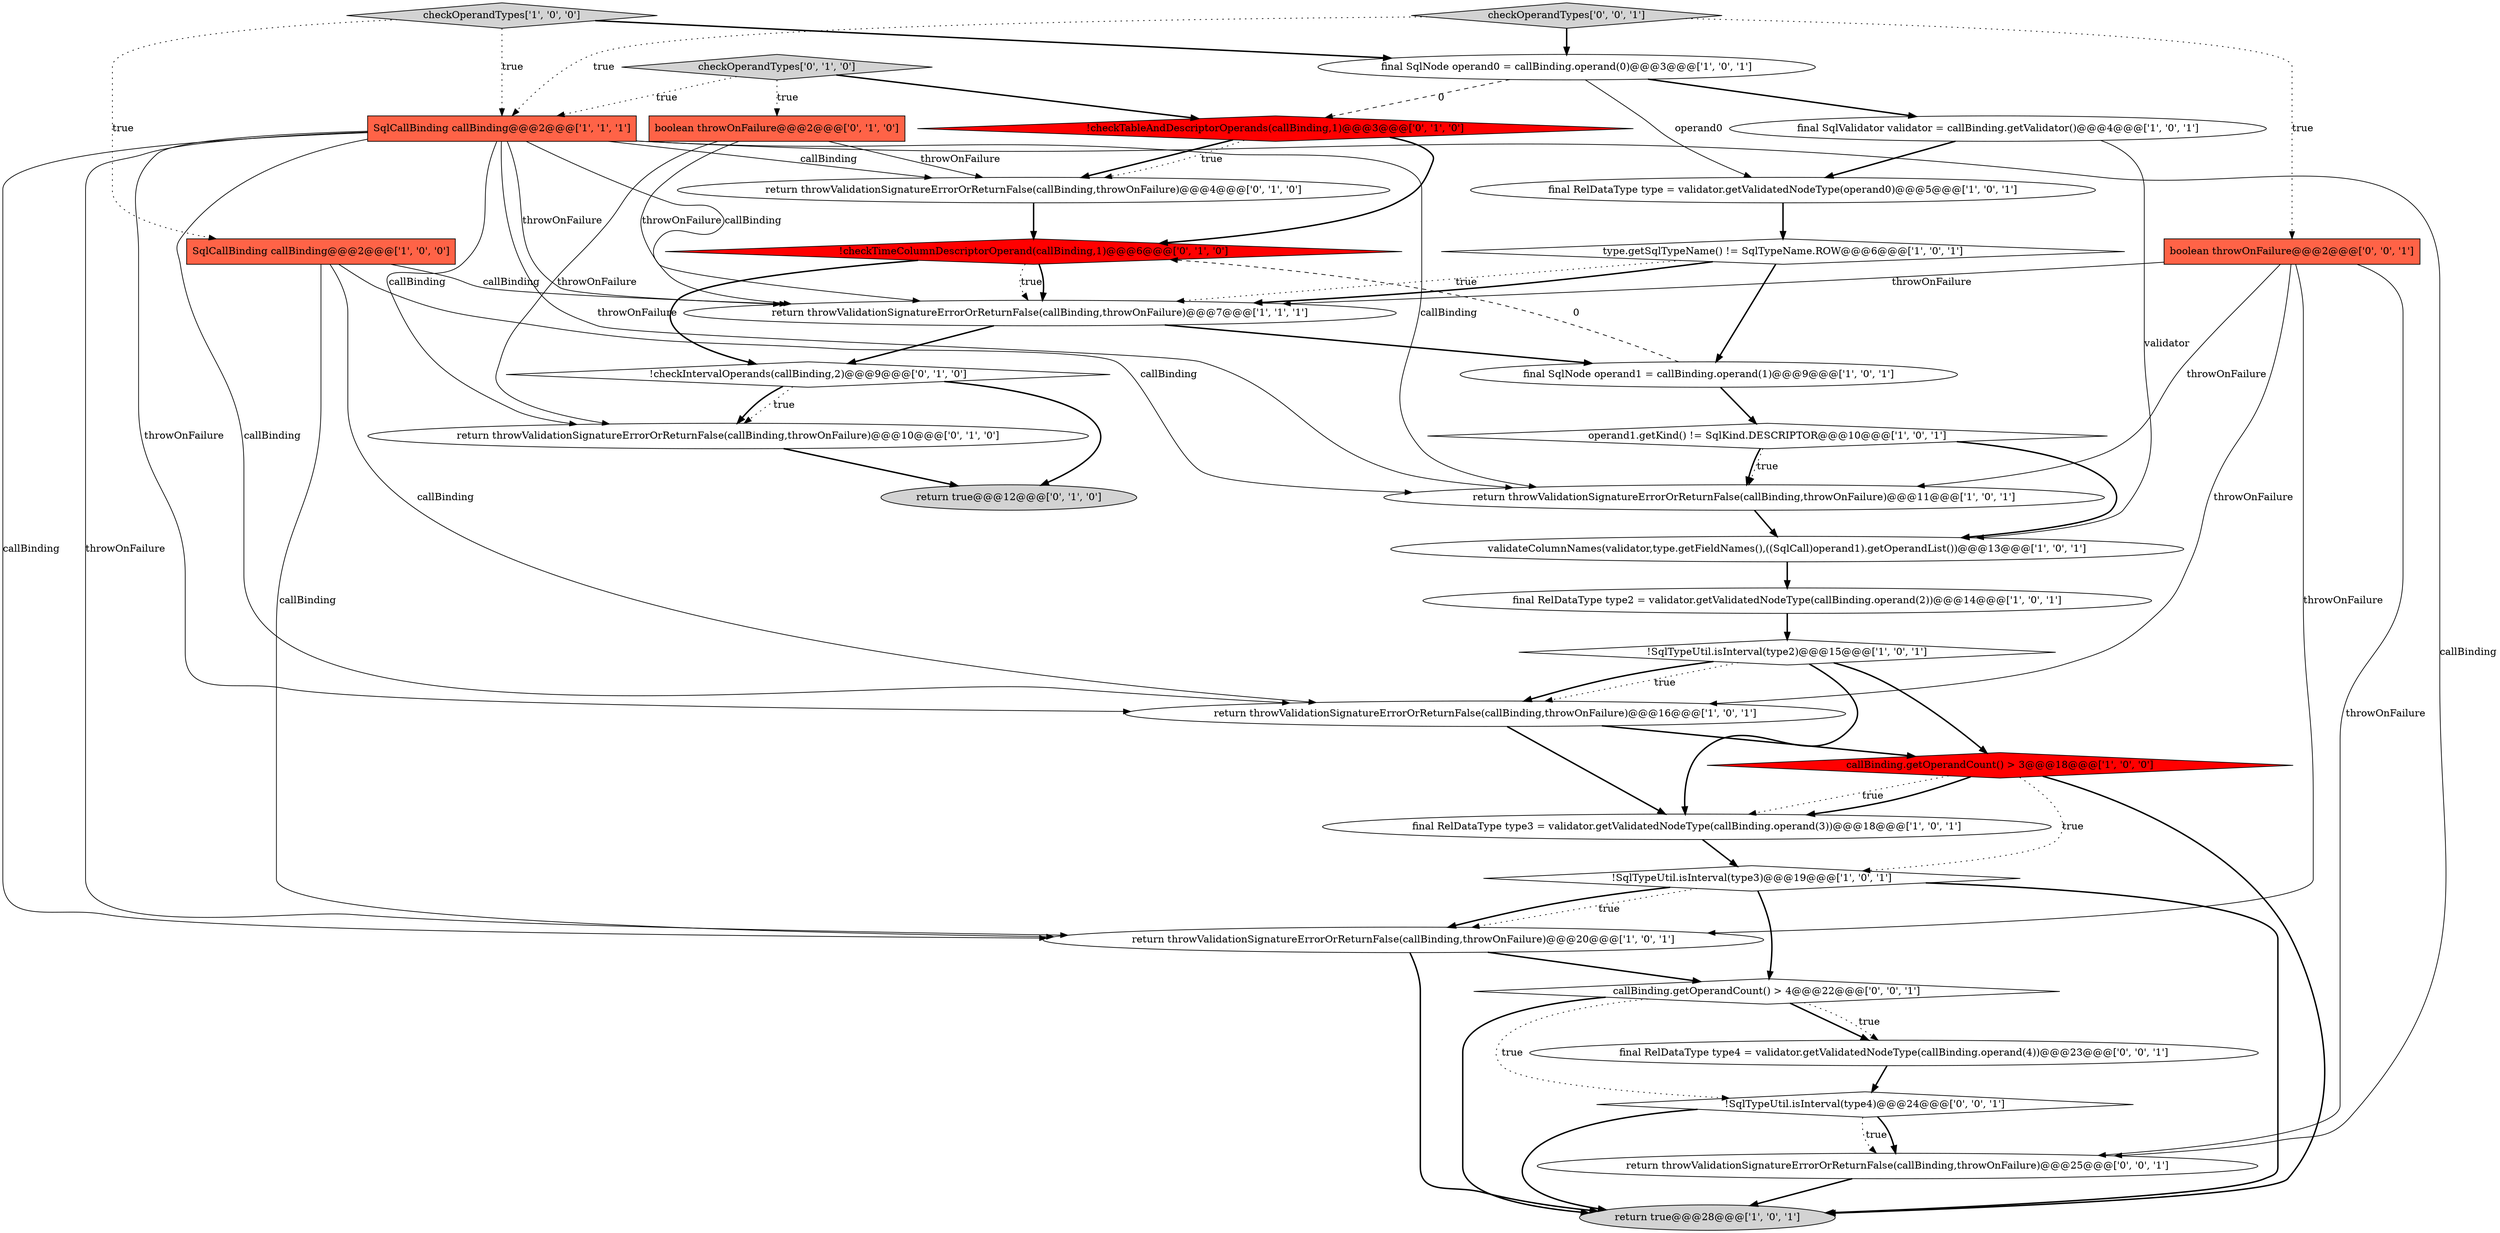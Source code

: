 digraph {
21 [style = filled, label = "!checkTimeColumnDescriptorOperand(callBinding,1)@@@6@@@['0', '1', '0']", fillcolor = red, shape = diamond image = "AAA1AAABBB2BBB"];
12 [style = filled, label = "checkOperandTypes['1', '0', '0']", fillcolor = lightgray, shape = diamond image = "AAA0AAABBB1BBB"];
28 [style = filled, label = "checkOperandTypes['0', '0', '1']", fillcolor = lightgray, shape = diamond image = "AAA0AAABBB3BBB"];
30 [style = filled, label = "callBinding.getOperandCount() > 4@@@22@@@['0', '0', '1']", fillcolor = white, shape = diamond image = "AAA0AAABBB3BBB"];
13 [style = filled, label = "final SqlNode operand0 = callBinding.operand(0)@@@3@@@['1', '0', '1']", fillcolor = white, shape = ellipse image = "AAA0AAABBB1BBB"];
19 [style = filled, label = "type.getSqlTypeName() != SqlTypeName.ROW@@@6@@@['1', '0', '1']", fillcolor = white, shape = diamond image = "AAA0AAABBB1BBB"];
9 [style = filled, label = "return throwValidationSignatureErrorOrReturnFalse(callBinding,throwOnFailure)@@@20@@@['1', '0', '1']", fillcolor = white, shape = ellipse image = "AAA0AAABBB1BBB"];
22 [style = filled, label = "boolean throwOnFailure@@@2@@@['0', '1', '0']", fillcolor = tomato, shape = box image = "AAA0AAABBB2BBB"];
10 [style = filled, label = "final RelDataType type2 = validator.getValidatedNodeType(callBinding.operand(2))@@@14@@@['1', '0', '1']", fillcolor = white, shape = ellipse image = "AAA0AAABBB1BBB"];
4 [style = filled, label = "return throwValidationSignatureErrorOrReturnFalse(callBinding,throwOnFailure)@@@11@@@['1', '0', '1']", fillcolor = white, shape = ellipse image = "AAA0AAABBB1BBB"];
29 [style = filled, label = "final RelDataType type4 = validator.getValidatedNodeType(callBinding.operand(4))@@@23@@@['0', '0', '1']", fillcolor = white, shape = ellipse image = "AAA0AAABBB3BBB"];
24 [style = filled, label = "!checkTableAndDescriptorOperands(callBinding,1)@@@3@@@['0', '1', '0']", fillcolor = red, shape = diamond image = "AAA1AAABBB2BBB"];
6 [style = filled, label = "!SqlTypeUtil.isInterval(type3)@@@19@@@['1', '0', '1']", fillcolor = white, shape = diamond image = "AAA0AAABBB1BBB"];
3 [style = filled, label = "!SqlTypeUtil.isInterval(type2)@@@15@@@['1', '0', '1']", fillcolor = white, shape = diamond image = "AAA0AAABBB1BBB"];
0 [style = filled, label = "return throwValidationSignatureErrorOrReturnFalse(callBinding,throwOnFailure)@@@16@@@['1', '0', '1']", fillcolor = white, shape = ellipse image = "AAA0AAABBB1BBB"];
20 [style = filled, label = "return throwValidationSignatureErrorOrReturnFalse(callBinding,throwOnFailure)@@@4@@@['0', '1', '0']", fillcolor = white, shape = ellipse image = "AAA0AAABBB2BBB"];
23 [style = filled, label = "return throwValidationSignatureErrorOrReturnFalse(callBinding,throwOnFailure)@@@10@@@['0', '1', '0']", fillcolor = white, shape = ellipse image = "AAA0AAABBB2BBB"];
32 [style = filled, label = "return throwValidationSignatureErrorOrReturnFalse(callBinding,throwOnFailure)@@@25@@@['0', '0', '1']", fillcolor = white, shape = ellipse image = "AAA0AAABBB3BBB"];
17 [style = filled, label = "final RelDataType type = validator.getValidatedNodeType(operand0)@@@5@@@['1', '0', '1']", fillcolor = white, shape = ellipse image = "AAA0AAABBB1BBB"];
14 [style = filled, label = "final RelDataType type3 = validator.getValidatedNodeType(callBinding.operand(3))@@@18@@@['1', '0', '1']", fillcolor = white, shape = ellipse image = "AAA0AAABBB1BBB"];
26 [style = filled, label = "return true@@@12@@@['0', '1', '0']", fillcolor = lightgray, shape = ellipse image = "AAA0AAABBB2BBB"];
31 [style = filled, label = "boolean throwOnFailure@@@2@@@['0', '0', '1']", fillcolor = tomato, shape = box image = "AAA0AAABBB3BBB"];
5 [style = filled, label = "operand1.getKind() != SqlKind.DESCRIPTOR@@@10@@@['1', '0', '1']", fillcolor = white, shape = diamond image = "AAA0AAABBB1BBB"];
1 [style = filled, label = "SqlCallBinding callBinding@@@2@@@['1', '0', '0']", fillcolor = tomato, shape = box image = "AAA0AAABBB1BBB"];
27 [style = filled, label = "!checkIntervalOperands(callBinding,2)@@@9@@@['0', '1', '0']", fillcolor = white, shape = diamond image = "AAA0AAABBB2BBB"];
15 [style = filled, label = "callBinding.getOperandCount() > 3@@@18@@@['1', '0', '0']", fillcolor = red, shape = diamond image = "AAA1AAABBB1BBB"];
7 [style = filled, label = "return true@@@28@@@['1', '0', '1']", fillcolor = lightgray, shape = ellipse image = "AAA0AAABBB1BBB"];
16 [style = filled, label = "final SqlValidator validator = callBinding.getValidator()@@@4@@@['1', '0', '1']", fillcolor = white, shape = ellipse image = "AAA0AAABBB1BBB"];
25 [style = filled, label = "checkOperandTypes['0', '1', '0']", fillcolor = lightgray, shape = diamond image = "AAA0AAABBB2BBB"];
18 [style = filled, label = "SqlCallBinding callBinding@@@2@@@['1', '1', '1']", fillcolor = tomato, shape = box image = "AAA0AAABBB1BBB"];
33 [style = filled, label = "!SqlTypeUtil.isInterval(type4)@@@24@@@['0', '0', '1']", fillcolor = white, shape = diamond image = "AAA0AAABBB3BBB"];
11 [style = filled, label = "validateColumnNames(validator,type.getFieldNames(),((SqlCall)operand1).getOperandList())@@@13@@@['1', '0', '1']", fillcolor = white, shape = ellipse image = "AAA0AAABBB1BBB"];
8 [style = filled, label = "return throwValidationSignatureErrorOrReturnFalse(callBinding,throwOnFailure)@@@7@@@['1', '1', '1']", fillcolor = white, shape = ellipse image = "AAA0AAABBB1BBB"];
2 [style = filled, label = "final SqlNode operand1 = callBinding.operand(1)@@@9@@@['1', '0', '1']", fillcolor = white, shape = ellipse image = "AAA0AAABBB1BBB"];
21->8 [style = dotted, label="true"];
21->8 [style = bold, label=""];
27->23 [style = dotted, label="true"];
9->7 [style = bold, label=""];
30->29 [style = bold, label=""];
0->15 [style = bold, label=""];
22->8 [style = solid, label="throwOnFailure"];
25->18 [style = dotted, label="true"];
31->9 [style = solid, label="throwOnFailure"];
13->24 [style = dashed, label="0"];
18->23 [style = solid, label="callBinding"];
0->14 [style = bold, label=""];
24->21 [style = bold, label=""];
18->32 [style = solid, label="callBinding"];
28->18 [style = dotted, label="true"];
3->0 [style = dotted, label="true"];
8->27 [style = bold, label=""];
30->33 [style = dotted, label="true"];
33->7 [style = bold, label=""];
18->8 [style = solid, label="throwOnFailure"];
18->4 [style = solid, label="throwOnFailure"];
18->9 [style = solid, label="throwOnFailure"];
33->32 [style = dotted, label="true"];
31->32 [style = solid, label="throwOnFailure"];
1->0 [style = solid, label="callBinding"];
18->0 [style = solid, label="throwOnFailure"];
32->7 [style = bold, label=""];
12->18 [style = dotted, label="true"];
19->2 [style = bold, label=""];
16->17 [style = bold, label=""];
15->14 [style = dotted, label="true"];
13->16 [style = bold, label=""];
3->0 [style = bold, label=""];
5->4 [style = dotted, label="true"];
24->20 [style = bold, label=""];
25->24 [style = bold, label=""];
30->29 [style = dotted, label="true"];
31->4 [style = solid, label="throwOnFailure"];
2->21 [style = dashed, label="0"];
30->7 [style = bold, label=""];
5->11 [style = bold, label=""];
6->7 [style = bold, label=""];
14->6 [style = bold, label=""];
18->0 [style = solid, label="callBinding"];
27->26 [style = bold, label=""];
15->14 [style = bold, label=""];
21->27 [style = bold, label=""];
18->8 [style = solid, label="callBinding"];
31->8 [style = solid, label="throwOnFailure"];
19->8 [style = dotted, label="true"];
12->13 [style = bold, label=""];
18->4 [style = solid, label="callBinding"];
22->20 [style = solid, label="throwOnFailure"];
8->2 [style = bold, label=""];
6->9 [style = dotted, label="true"];
11->10 [style = bold, label=""];
24->20 [style = dotted, label="true"];
5->4 [style = bold, label=""];
33->32 [style = bold, label=""];
1->4 [style = solid, label="callBinding"];
2->5 [style = bold, label=""];
28->31 [style = dotted, label="true"];
15->7 [style = bold, label=""];
31->0 [style = solid, label="throwOnFailure"];
3->14 [style = bold, label=""];
23->26 [style = bold, label=""];
12->1 [style = dotted, label="true"];
1->9 [style = solid, label="callBinding"];
10->3 [style = bold, label=""];
28->13 [style = bold, label=""];
9->30 [style = bold, label=""];
16->11 [style = solid, label="validator"];
3->15 [style = bold, label=""];
13->17 [style = solid, label="operand0"];
17->19 [style = bold, label=""];
19->8 [style = bold, label=""];
20->21 [style = bold, label=""];
1->8 [style = solid, label="callBinding"];
29->33 [style = bold, label=""];
22->23 [style = solid, label="throwOnFailure"];
18->20 [style = solid, label="callBinding"];
15->6 [style = dotted, label="true"];
18->9 [style = solid, label="callBinding"];
25->22 [style = dotted, label="true"];
27->23 [style = bold, label=""];
6->9 [style = bold, label=""];
4->11 [style = bold, label=""];
6->30 [style = bold, label=""];
}
